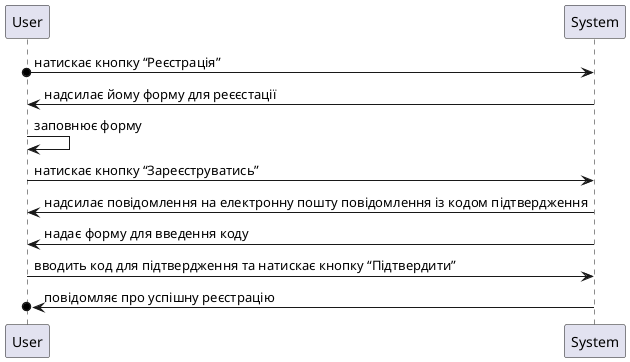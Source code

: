 @startuml
User o-> System:  натискає кнопку “Реєстрація”
System -> User: надсилає йому форму для реєєстації
User -> User: заповнює форму
User -> System: натискає кнопку “Зареєструватись”
System -> User : надсилає повідомлення на електронну пошту повідомлення із кодом підтвердження
System -> User: надає форму для введення коду
User -> System: вводить код для підтвердження та натискає кнопку “Підтвердити”
System ->o User: повідомляє про успішну реєстрацію
@enduml